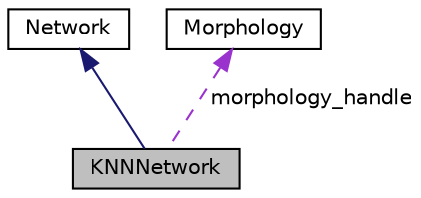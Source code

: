 digraph "KNNNetwork"
{
 // LATEX_PDF_SIZE
  edge [fontname="Helvetica",fontsize="10",labelfontname="Helvetica",labelfontsize="10"];
  node [fontname="Helvetica",fontsize="10",shape=record];
  Node1 [label="KNNNetwork",height=0.2,width=0.4,color="black", fillcolor="grey75", style="filled", fontcolor="black",tooltip="Localized coupling where a neuron is connected to the k-nearest neighbors."];
  Node2 -> Node1 [dir="back",color="midnightblue",fontsize="10",style="solid",fontname="Helvetica"];
  Node2 [label="Network",height=0.2,width=0.4,color="black", fillcolor="white", style="filled",URL="$class_network.html",tooltip="Network is an abstract class that supports creation of connectivity on a set of neurons and operation..."];
  Node3 -> Node1 [dir="back",color="darkorchid3",fontsize="10",style="dashed",label=" morphology_handle" ,fontname="Helvetica"];
  Node3 [label="Morphology",height=0.2,width=0.4,color="black", fillcolor="white", style="filled",URL="$class_morphology.html",tooltip=" "];
}
